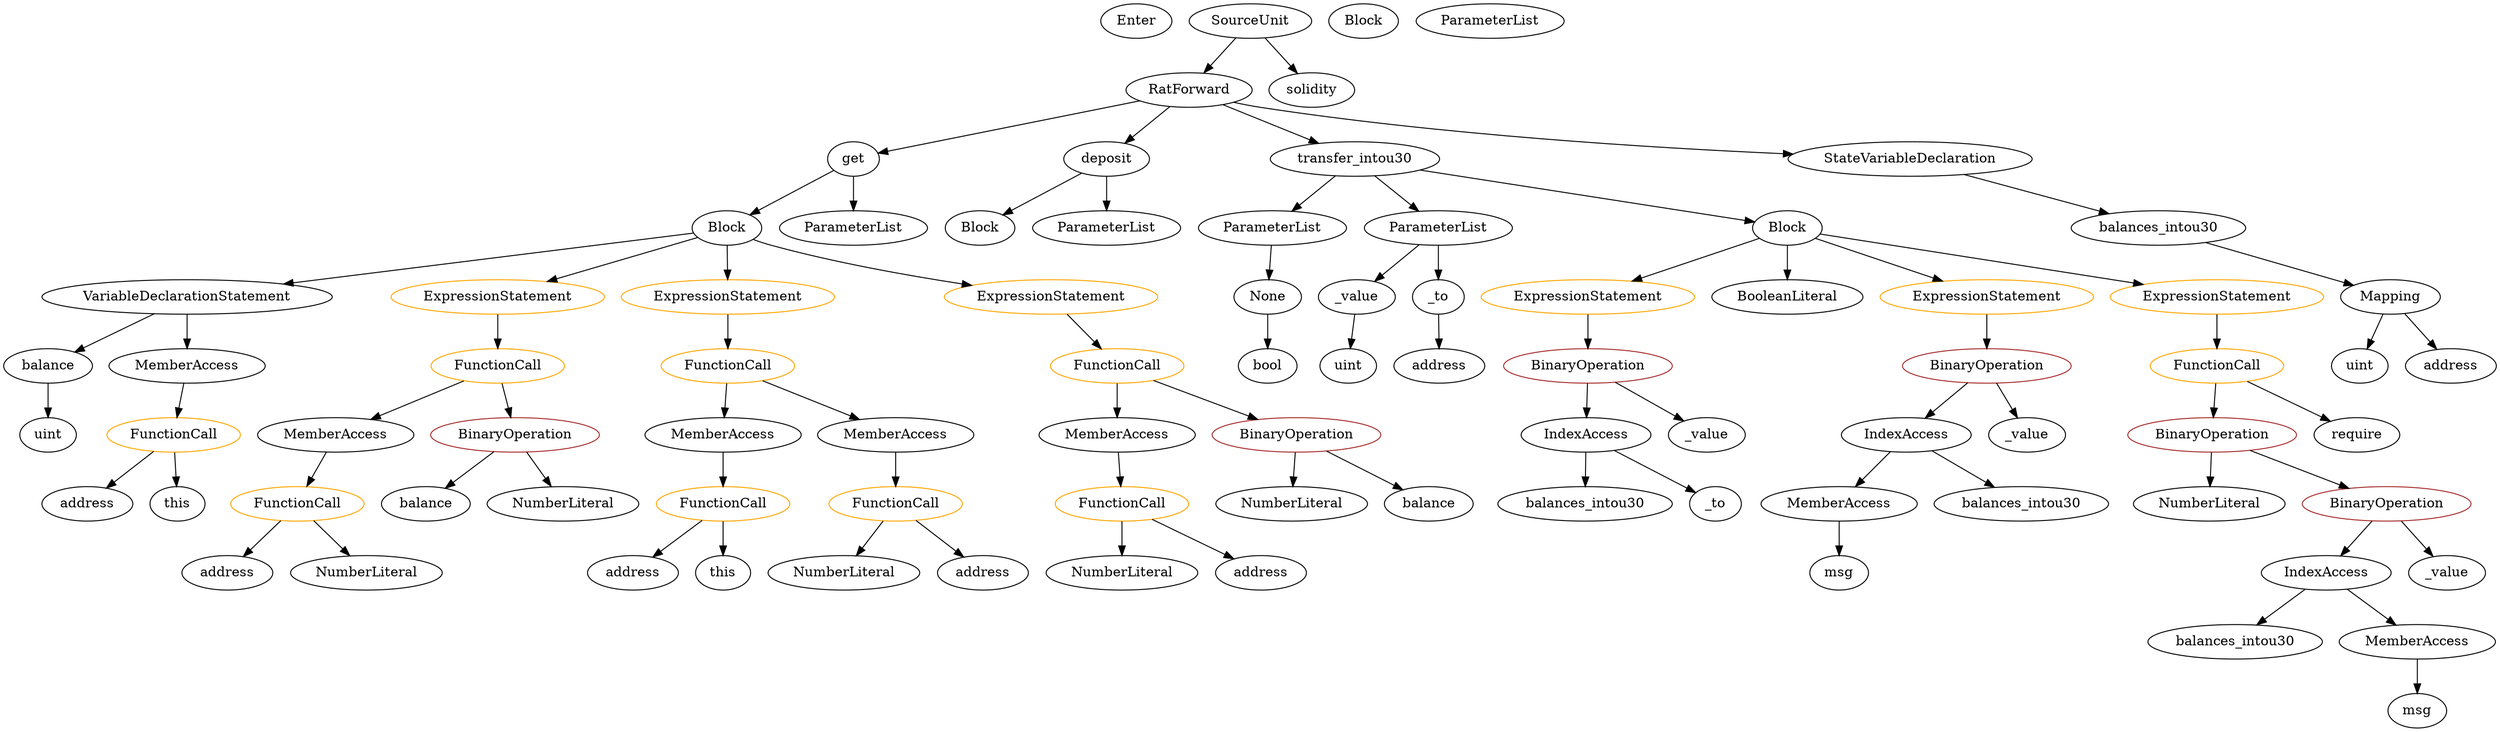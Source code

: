 strict digraph {
	graph [bb="0,0,2186.2,756"];
	node [label="\N"];
	Enter	[height=0.5,
		pos="1008.6,738",
		width=0.83628];
	NumberLiteral_Unnamed_3	[color=black,
		height=0.5,
		label=NumberLiteral,
		pos="987.59,162",
		width=1.765];
	ExpressionStatement_Unnamed_2	[color=orange,
		height=0.5,
		label=ExpressionStatement,
		pos="1398.6,450",
		width=2.458];
	BinaryOperation_Unnamed_3	[color=brown,
		height=0.5,
		label=BinaryOperation,
		pos="1398.6,378",
		width=1.9867];
	ExpressionStatement_Unnamed_2 -> BinaryOperation_Unnamed_3	[pos="e,1398.6,396.1 1398.6,431.7 1398.6,424.41 1398.6,415.73 1398.6,407.54"];
	ElementaryTypeName_bool	[color=black,
		height=0.5,
		label=bool,
		pos="1102.6,378",
		width=0.76697];
	VariableDeclarationStatement_Unnamed	[color=black,
		height=0.5,
		label=VariableDeclarationStatement,
		pos="164.59,450",
		width=3.3174];
	VariableDeclaration_balance	[color=black,
		height=0.5,
		label=balance,
		pos="38.589,378",
		width=1.0719];
	VariableDeclarationStatement_Unnamed -> VariableDeclaration_balance	[pos="e,62.628,392.36 134.41,432.23 115.77,421.88 91.817,408.57 72.522,397.85"];
	MemberAccess_Unnamed_2	[color=black,
		height=0.5,
		label=MemberAccess,
		pos="164.59,378",
		width=1.9174];
	VariableDeclarationStatement_Unnamed -> MemberAccess_Unnamed_2	[pos="e,164.59,396.1 164.59,431.7 164.59,424.41 164.59,415.73 164.59,407.54"];
	ContractDefinition_RatForward	[color=black,
		height=0.5,
		label=RatForward,
		pos="1053.6,666",
		width=1.5432];
	FunctionDefinition_get	[color=black,
		height=0.5,
		label=get,
		pos="759.59,594",
		width=0.75];
	ContractDefinition_RatForward -> FunctionDefinition_get	[pos="e,784.83,601.01 1009.9,654.6 951.77,640.76 850.09,616.55 795.94,603.66"];
	FunctionDefinition_deposit	[color=black,
		height=0.5,
		label=deposit,
		pos="983.59,594",
		width=1.0581];
	ContractDefinition_RatForward -> FunctionDefinition_deposit	[pos="e,999.1,610.51 1037,648.41 1028,639.44 1016.8,628.21 1007,618.37"];
	FunctionDefinition_transfer_intou30	[color=black,
		height=0.5,
		label=transfer_intou30,
		pos="1194.6,594",
		width=1.9729];
	ContractDefinition_RatForward -> FunctionDefinition_transfer_intou30	[pos="e,1163.6,610.38 1083.1,650.33 1103.5,640.22 1130.8,626.65 1153.3,615.49"];
	StateVariableDeclaration_Unnamed	[color=black,
		height=0.5,
		label=StateVariableDeclaration,
		pos="1672.6,594",
		width=2.8184];
	ContractDefinition_RatForward -> StateVariableDeclaration_Unnamed	[pos="e,1575.2,599.45 1094,653.19 1101.8,651.23 1109.9,649.38 1117.6,648 1271.2,620.46 1451.4,606.59 1563.8,600.09"];
	ExpressionStatement_Unnamed_3	[color=orange,
		height=0.5,
		label=ExpressionStatement,
		pos="453.59,450",
		width=2.458];
	FunctionCall_Unnamed_2	[color=orange,
		height=0.5,
		label=FunctionCall,
		pos="453.59,378",
		width=1.6125];
	ExpressionStatement_Unnamed_3 -> FunctionCall_Unnamed_2	[pos="e,453.59,396.1 453.59,431.7 453.59,424.41 453.59,415.73 453.59,407.54"];
	Block_Unnamed_1	[color=black,
		height=0.5,
		label=Block,
		pos="1212.6,738",
		width=0.90558];
	Identifier_msg_1	[color=black,
		height=0.5,
		label=msg,
		pos="1616.6,162",
		width=0.75];
	Identifier_balances_intou30_2	[color=black,
		height=0.5,
		label=balances_intou30,
		pos="1382.6,234",
		width=2.0838];
	ElementaryTypeName_uint_2	[color=black,
		height=0.5,
		label=uint,
		pos="38.589,306",
		width=0.75];
	BinaryOperation_Unnamed_2	[color=brown,
		height=0.5,
		label=BinaryOperation,
		pos="1740.6,378",
		width=1.9867];
	IndexAccess_Unnamed_1	[color=black,
		height=0.5,
		label=IndexAccess,
		pos="1664.6,306",
		width=1.6402];
	BinaryOperation_Unnamed_2 -> IndexAccess_Unnamed_1	[pos="e,1682.5,323.47 1722.6,360.41 1713.1,351.69 1701.3,340.85 1690.9,331.21"];
	Identifier__value_1	[color=black,
		height=0.5,
		label=_value,
		pos="1776.6,306",
		width=0.96103];
	BinaryOperation_Unnamed_2 -> Identifier__value_1	[pos="e,1768,323.62 1749.5,359.7 1753.5,351.87 1758.4,342.44 1762.8,333.73"];
	Mapping_Unnamed	[color=black,
		height=0.5,
		label=Mapping,
		pos="2085.6,450",
		width=1.2105];
	ElementaryTypeName_uint	[color=black,
		height=0.5,
		label=uint,
		pos="2061.6,378",
		width=0.75];
	Mapping_Unnamed -> ElementaryTypeName_uint	[pos="e,2067.3,395.62 2079.7,431.7 2077,424.04 2073.9,414.85 2071,406.3"];
	ElementaryTypeName_address	[color=black,
		height=0.5,
		label=address,
		pos="2146.6,378",
		width=1.0996];
	Mapping_Unnamed -> ElementaryTypeName_address	[pos="e,2132.5,395.15 2099.7,432.76 2107.3,424.11 2116.7,413.27 2125.1,403.6"];
	ElementaryTypeName_address_6	[color=black,
		height=0.5,
		label=address,
		pos="551.59,162",
		width=1.0996];
	BinaryOperation_Unnamed	[color=brown,
		height=0.5,
		label=BinaryOperation,
		pos="1935.6,306",
		width=1.9867];
	NumberLiteral_Unnamed	[color=black,
		height=0.5,
		label=NumberLiteral,
		pos="1935.6,234",
		width=1.765];
	BinaryOperation_Unnamed -> NumberLiteral_Unnamed	[pos="e,1935.6,252.1 1935.6,287.7 1935.6,280.41 1935.6,271.73 1935.6,263.54"];
	BinaryOperation_Unnamed_1	[color=brown,
		height=0.5,
		label=BinaryOperation,
		pos="2088.6,234",
		width=1.9867];
	BinaryOperation_Unnamed -> BinaryOperation_Unnamed_1	[pos="e,2055.1,250.33 1969.2,289.64 1991.4,279.47 2020.8,266.04 2044.8,255.03"];
	FunctionCall_Unnamed_7	[color=orange,
		height=0.5,
		label=FunctionCall,
		pos="792.59,234",
		width=1.6125];
	NumberLiteral_Unnamed_5	[color=black,
		height=0.5,
		label=NumberLiteral,
		pos="745.59,162",
		width=1.765];
	FunctionCall_Unnamed_7 -> NumberLiteral_Unnamed_5	[pos="e,756.86,179.79 781.21,216.05 775.78,207.97 769.17,198.12 763.12,189.11"];
	ElementaryTypeName_address_5	[color=black,
		height=0.5,
		label=address,
		pos="866.59,162",
		width=1.0996];
	FunctionCall_Unnamed_7 -> ElementaryTypeName_address_5	[pos="e,849.94,178.75 810.13,216.41 819.54,207.5 831.31,196.37 841.66,186.58"];
	MemberAccess_Unnamed_3	[color=black,
		height=0.5,
		label=MemberAccess,
		pos="297.59,306",
		width=1.9174];
	FunctionCall_Unnamed_3	[color=orange,
		height=0.5,
		label=FunctionCall,
		pos="261.59,234",
		width=1.6125];
	MemberAccess_Unnamed_3 -> FunctionCall_Unnamed_3	[pos="e,270.39,252.1 288.69,287.7 284.72,279.98 279.96,270.71 275.53,262.11"];
	MemberAccess_Unnamed_1	[color=black,
		height=0.5,
		label=MemberAccess,
		pos="1616.6,234",
		width=1.9174];
	IndexAccess_Unnamed_1 -> MemberAccess_Unnamed_1	[pos="e,1628.1,251.79 1653,288.05 1647.4,279.97 1640.7,270.12 1634.5,261.11"];
	Identifier_balances_intou30_1	[color=black,
		height=0.5,
		label=balances_intou30,
		pos="1778.6,234",
		width=2.0838];
	IndexAccess_Unnamed_1 -> Identifier_balances_intou30_1	[pos="e,1752.2,251.22 1689.9,289.46 1705.4,279.97 1725.4,267.67 1742.5,257.17"];
	VariableDeclaration_balances_intou30	[color=black,
		height=0.5,
		label=balances_intou30,
		pos="1890.6,522",
		width=2.0838];
	VariableDeclaration_balances_intou30 -> Mapping_Unnamed	[pos="e,2053.6,462.48 1931,506.5 1963.7,494.77 2009.5,478.3 2042.8,466.35"];
	IndexAccess_Unnamed	[color=black,
		height=0.5,
		label=IndexAccess,
		pos="2032.6,162",
		width=1.6402];
	Identifier_balances_intou30	[color=black,
		height=0.5,
		label=balances_intou30,
		pos="1951.6,90",
		width=2.0838];
	IndexAccess_Unnamed -> Identifier_balances_intou30	[pos="e,1970.8,107.63 2013.8,144.76 2003.6,135.97 1990.8,124.93 1979.5,115.14"];
	MemberAccess_Unnamed	[color=black,
		height=0.5,
		label=MemberAccess,
		pos="2113.6,90",
		width=1.9174];
	IndexAccess_Unnamed -> MemberAccess_Unnamed	[pos="e,2094.3,107.63 2051.4,144.76 2061.6,135.97 2074.3,124.93 2085.7,115.14"];
	NumberLiteral_Unnamed_4	[color=black,
		height=0.5,
		label=NumberLiteral,
		pos="1129.6,234",
		width=1.765];
	Identifier_balance	[color=black,
		height=0.5,
		label=balance,
		pos="376.59,234",
		width=1.0719];
	BooleanLiteral_Unnamed	[color=black,
		height=0.5,
		label=BooleanLiteral,
		pos="1569.6,450",
		width=1.7788];
	ElementaryTypeName_uint_1	[color=black,
		height=0.5,
		label=uint,
		pos="1182.6,378",
		width=0.75];
	ExpressionStatement_Unnamed_5	[color=orange,
		height=0.5,
		label=ExpressionStatement,
		pos="648.59,450",
		width=2.458];
	FunctionCall_Unnamed_6	[color=orange,
		height=0.5,
		label=FunctionCall,
		pos="648.59,378",
		width=1.6125];
	ExpressionStatement_Unnamed_5 -> FunctionCall_Unnamed_6	[pos="e,648.59,396.1 648.59,431.7 648.59,424.41 648.59,415.73 648.59,407.54"];
	Identifier_require	[color=black,
		height=0.5,
		label=require,
		pos="2061.6,306",
		width=1.0026];
	ElementaryTypeName_address_3	[color=black,
		height=0.5,
		label=address,
		pos="200.59,162",
		width=1.0996];
	SourceUnit_Unnamed	[color=black,
		height=0.5,
		label=SourceUnit,
		pos="1109.6,738",
		width=1.46];
	SourceUnit_Unnamed -> ContractDefinition_RatForward	[pos="e,1066.8,683.47 1096.3,720.41 1089.6,712.04 1081.4,701.71 1073.9,692.37"];
	PragmaDirective_solidity	[color=black,
		height=0.5,
		label=solidity,
		pos="1164.6,666",
		width=1.0442];
	SourceUnit_Unnamed -> PragmaDirective_solidity	[pos="e,1152,682.99 1122.6,720.41 1129.3,711.92 1137.6,701.41 1145,691.96"];
	MemberAccess_Unnamed_4	[color=black,
		height=0.5,
		label=MemberAccess,
		pos="978.59,306",
		width=1.9174];
	FunctionCall_Unnamed_5	[color=orange,
		height=0.5,
		label=FunctionCall,
		pos="987.59,234",
		width=1.6125];
	MemberAccess_Unnamed_4 -> FunctionCall_Unnamed_5	[pos="e,985.39,252.1 980.81,287.7 981.76,280.32 982.89,271.52 983.96,263.25"];
	BinaryOperation_Unnamed_5	[color=brown,
		height=0.5,
		label=BinaryOperation,
		pos="1137.6,306",
		width=1.9867];
	BinaryOperation_Unnamed_5 -> NumberLiteral_Unnamed_4	[pos="e,1131.5,252.1 1135.6,287.7 1134.8,280.41 1133.8,271.73 1132.9,263.54"];
	Identifier_balance_1	[color=black,
		height=0.5,
		label=balance,
		pos="1249.6,234",
		width=1.0719];
	BinaryOperation_Unnamed_5 -> Identifier_balance_1	[pos="e,1227.2,249.02 1163.6,288.76 1179.7,278.7 1200.5,265.71 1217.6,255.01"];
	ParameterList_Unnamed_3	[color=black,
		height=0.5,
		label=ParameterList,
		pos="1124.6,522",
		width=1.7095];
	Parameter_None	[color=black,
		height=0.5,
		label=None,
		pos="1102.6,450",
		width=0.85014];
	ParameterList_Unnamed_3 -> Parameter_None	[pos="e,1108,468.1 1119.2,503.7 1116.8,496.24 1114,487.32 1111.4,478.97"];
	Block_Unnamed_3	[color=black,
		height=0.5,
		label=Block,
		pos="647.59,522",
		width=0.90558];
	Block_Unnamed_3 -> VariableDeclarationStatement_Unnamed	[pos="e,248.26,463.13 616.27,516.46 545.23,506.17 369.51,480.7 259.37,464.74"];
	Block_Unnamed_3 -> ExpressionStatement_Unnamed_3	[pos="e,495.82,466.24 621.02,511.41 591.65,500.81 543.58,483.47 506.46,470.08"];
	Block_Unnamed_3 -> ExpressionStatement_Unnamed_5	[pos="e,648.34,468.1 647.84,503.7 647.94,496.41 648.06,487.73 648.18,479.54"];
	ExpressionStatement_Unnamed_4	[color=orange,
		height=0.5,
		label=ExpressionStatement,
		pos="910.59,450",
		width=2.458];
	Block_Unnamed_3 -> ExpressionStatement_Unnamed_4	[pos="e,848.14,463.14 672.5,509.93 677.76,507.81 683.31,505.71 688.59,504 737.3,488.2 793.42,474.84 837.04,465.49"];
	Identifier_this_1	[color=black,
		height=0.5,
		label=this,
		pos="636.59,162",
		width=0.75];
	FunctionCall_Unnamed_8	[color=orange,
		height=0.5,
		label=FunctionCall,
		pos="636.59,234",
		width=1.6125];
	FunctionCall_Unnamed_8 -> ElementaryTypeName_address_6	[pos="e,570.03,178.19 616.87,216.76 605.51,207.4 591.06,195.5 578.64,185.28"];
	FunctionCall_Unnamed_8 -> Identifier_this_1	[pos="e,636.59,180.1 636.59,215.7 636.59,208.41 636.59,199.73 636.59,191.54"];
	FunctionCall_Unnamed_2 -> MemberAccess_Unnamed_3	[pos="e,331.38,322.16 421.64,362.67 398.63,352.34 367.29,338.28 341.87,326.87"];
	BinaryOperation_Unnamed_4	[color=brown,
		height=0.5,
		label=BinaryOperation,
		pos="456.59,306",
		width=1.9867];
	FunctionCall_Unnamed_2 -> BinaryOperation_Unnamed_4	[pos="e,455.86,324.1 454.33,359.7 454.64,352.41 455.02,343.73 455.37,335.54"];
	MemberAccess_Unnamed_1 -> Identifier_msg_1	[pos="e,1616.6,180.1 1616.6,215.7 1616.6,208.41 1616.6,199.73 1616.6,191.54"];
	Parameter__value	[color=black,
		height=0.5,
		label=_value,
		pos="1185.6,450",
		width=0.96103];
	Parameter__value -> ElementaryTypeName_uint_1	[pos="e,1183.3,396.1 1184.8,431.7 1184.5,424.41 1184.2,415.73 1183.8,407.54"];
	Identifier_msg	[color=black,
		height=0.5,
		label=msg,
		pos="2113.6,18",
		width=0.75];
	IndexAccess_Unnamed_2	[color=black,
		height=0.5,
		label=IndexAccess,
		pos="1390.6,306",
		width=1.6402];
	IndexAccess_Unnamed_2 -> Identifier_balances_intou30_2	[pos="e,1384.5,252.1 1388.6,287.7 1387.8,280.41 1386.8,271.73 1385.9,263.54"];
	Identifier__to	[color=black,
		height=0.5,
		label=_to,
		pos="1502.6,234",
		width=0.75];
	IndexAccess_Unnamed_2 -> Identifier__to	[pos="e,1483.5,246.96 1415.7,289.29 1432.9,278.53 1455.8,264.22 1473.8,252.99"];
	Block_Unnamed	[color=black,
		height=0.5,
		label=Block,
		pos="871.59,522",
		width=0.90558];
	FunctionDefinition_get -> Block_Unnamed_3	[pos="e,668.49,536.06 740.34,580.97 723.21,570.27 697.89,554.44 678.02,542.02"];
	ParameterList_Unnamed_4	[color=black,
		height=0.5,
		label=ParameterList,
		pos="759.59,522",
		width=1.7095];
	FunctionDefinition_get -> ParameterList_Unnamed_4	[pos="e,759.59,540.1 759.59,575.7 759.59,568.41 759.59,559.73 759.59,551.54"];
	Parameter__to	[color=black,
		height=0.5,
		label=_to,
		pos="1265.6,450",
		width=0.75];
	ElementaryTypeName_address_1	[color=black,
		height=0.5,
		label=address,
		pos="1267.6,378",
		width=1.0996];
	Parameter__to -> ElementaryTypeName_address_1	[pos="e,1267.1,396.1 1266.1,431.7 1266.3,424.41 1266.5,415.73 1266.8,407.54"];
	ExpressionStatement_Unnamed_1	[color=orange,
		height=0.5,
		label=ExpressionStatement,
		pos="1740.6,450",
		width=2.458];
	ExpressionStatement_Unnamed_1 -> BinaryOperation_Unnamed_2	[pos="e,1740.6,396.1 1740.6,431.7 1740.6,424.41 1740.6,415.73 1740.6,407.54"];
	FunctionCall_Unnamed	[color=orange,
		height=0.5,
		label=FunctionCall,
		pos="1935.6,378",
		width=1.6125];
	FunctionCall_Unnamed -> BinaryOperation_Unnamed	[pos="e,1935.6,324.1 1935.6,359.7 1935.6,352.41 1935.6,343.73 1935.6,335.54"];
	FunctionCall_Unnamed -> Identifier_require	[pos="e,2038.1,320.04 1962.9,361.81 1982.1,351.15 2007.9,336.83 2028.3,325.5"];
	ElementaryTypeName_address_2	[color=black,
		height=0.5,
		label=address,
		pos="67.589,234",
		width=1.0996];
	FunctionCall_Unnamed_5 -> NumberLiteral_Unnamed_3	[pos="e,987.59,180.1 987.59,215.7 987.59,208.41 987.59,199.73 987.59,191.54"];
	ElementaryTypeName_address_4	[color=black,
		height=0.5,
		label=address,
		pos="1108.6,162",
		width=1.0996];
	FunctionCall_Unnamed_5 -> ElementaryTypeName_address_4	[pos="e,1085,176.67 1014.1,217.64 1032.1,207.27 1055.9,193.5 1075.1,182.37"];
	Identifier__value_2	[color=black,
		height=0.5,
		label=_value,
		pos="1502.6,306",
		width=0.96103];
	FunctionDefinition_deposit -> Block_Unnamed	[pos="e,892.43,536.03 961.19,579 944.2,568.38 920.66,553.67 901.97,541.99"];
	ParameterList_Unnamed	[color=black,
		height=0.5,
		label=ParameterList,
		pos="983.59,522",
		width=1.7095];
	FunctionDefinition_deposit -> ParameterList_Unnamed	[pos="e,983.59,540.1 983.59,575.7 983.59,568.41 983.59,559.73 983.59,551.54"];
	NumberLiteral_Unnamed_1	[color=black,
		height=0.5,
		label=NumberLiteral,
		pos="321.59,162",
		width=1.765];
	Identifier__value	[color=black,
		height=0.5,
		label=_value,
		pos="2144.6,162",
		width=0.96103];
	ParameterList_Unnamed_2	[color=black,
		height=0.5,
		label=ParameterList,
		pos="1265.6,522",
		width=1.7095];
	ParameterList_Unnamed_2 -> Parameter__value	[pos="e,1202.8,466.04 1246.6,504.41 1236,495.13 1222.7,483.44 1211.1,473.36"];
	ParameterList_Unnamed_2 -> Parameter__to	[pos="e,1265.6,468.1 1265.6,503.7 1265.6,496.41 1265.6,487.73 1265.6,479.54"];
	MemberAccess_Unnamed_6	[color=black,
		height=0.5,
		label=MemberAccess,
		pos="636.59,306",
		width=1.9174];
	FunctionCall_Unnamed_6 -> MemberAccess_Unnamed_6	[pos="e,639.52,324.1 645.62,359.7 644.36,352.32 642.85,343.52 641.43,335.25"];
	MemberAccess_Unnamed_5	[color=black,
		height=0.5,
		label=MemberAccess,
		pos="792.59,306",
		width=1.9174];
	FunctionCall_Unnamed_6 -> MemberAccess_Unnamed_5	[pos="e,760.95,322.38 678.78,362.33 699.66,352.17 727.72,338.53 750.76,327.33"];
	Block_Unnamed_2	[color=black,
		height=0.5,
		label=Block,
		pos="1569.6,522",
		width=0.90558];
	Block_Unnamed_2 -> ExpressionStatement_Unnamed_2	[pos="e,1436.7,466.62 1544,510.52 1518.5,500.07 1478.6,483.76 1447.1,470.85"];
	Block_Unnamed_2 -> BooleanLiteral_Unnamed	[pos="e,1569.6,468.1 1569.6,503.7 1569.6,496.41 1569.6,487.73 1569.6,479.54"];
	Block_Unnamed_2 -> ExpressionStatement_Unnamed_1	[pos="e,1702.4,466.62 1595.2,510.52 1620.7,500.07 1660.6,483.76 1692.1,470.85"];
	ExpressionStatement_Unnamed	[color=orange,
		height=0.5,
		label=ExpressionStatement,
		pos="1935.6,450",
		width=2.458];
	Block_Unnamed_2 -> ExpressionStatement_Unnamed	[pos="e,1872.8,463.01 1600.2,515.15 1657.3,504.23 1781.6,480.46 1861.8,465.12"];
	FunctionCall_Unnamed_3 -> ElementaryTypeName_address_3	[pos="e,214.52,178.99 247.13,216.41 239.58,207.74 230.19,196.97 221.83,187.38"];
	FunctionCall_Unnamed_3 -> NumberLiteral_Unnamed_1	[pos="e,307.06,179.96 275.81,216.41 282.95,208.08 291.76,197.8 299.74,188.49"];
	FunctionCall_Unnamed_4	[color=orange,
		height=0.5,
		label=FunctionCall,
		pos="978.59,378",
		width=1.6125];
	FunctionCall_Unnamed_4 -> MemberAccess_Unnamed_4	[pos="e,978.59,324.1 978.59,359.7 978.59,352.41 978.59,343.73 978.59,335.54"];
	FunctionCall_Unnamed_4 -> BinaryOperation_Unnamed_5	[pos="e,1103.1,322.16 1011.1,362.67 1034.7,352.29 1066.8,338.15 1092.8,326.72"];
	BinaryOperation_Unnamed_4 -> Identifier_balance	[pos="e,394.04,250.27 437.63,288.41 427.1,279.2 413.85,267.6 402.39,257.57"];
	NumberLiteral_Unnamed_2	[color=black,
		height=0.5,
		label=NumberLiteral,
		pos="496.59,234",
		width=1.765];
	BinaryOperation_Unnamed_4 -> NumberLiteral_Unnamed_2	[pos="e,486.82,252.1 466.48,287.7 470.93,279.9 476.3,270.51 481.26,261.83"];
	ExpressionStatement_Unnamed -> FunctionCall_Unnamed	[pos="e,1935.6,396.1 1935.6,431.7 1935.6,424.41 1935.6,415.73 1935.6,407.54"];
	FunctionCall_Unnamed_1	[color=orange,
		height=0.5,
		label=FunctionCall,
		pos="152.59,306",
		width=1.6125];
	FunctionCall_Unnamed_1 -> ElementaryTypeName_address_2	[pos="e,86.033,250.19 132.87,288.76 121.51,279.4 107.06,267.5 94.64,257.28"];
	Identifier_this	[color=black,
		height=0.5,
		label=this,
		pos="152.59,234",
		width=0.75];
	FunctionCall_Unnamed_1 -> Identifier_this	[pos="e,152.59,252.1 152.59,287.7 152.59,280.41 152.59,271.73 152.59,263.54"];
	VariableDeclaration_balance -> ElementaryTypeName_uint_2	[pos="e,38.589,324.1 38.589,359.7 38.589,352.41 38.589,343.73 38.589,335.54"];
	ExpressionStatement_Unnamed_4 -> FunctionCall_Unnamed_4	[pos="e,962.75,395.31 927.05,432.05 935.36,423.5 945.58,412.97 954.73,403.56"];
	Parameter_None -> ElementaryTypeName_bool	[pos="e,1102.6,396.1 1102.6,431.7 1102.6,424.41 1102.6,415.73 1102.6,407.54"];
	MemberAccess_Unnamed_2 -> FunctionCall_Unnamed_1	[pos="e,155.52,324.1 161.62,359.7 160.36,352.32 158.85,343.52 157.43,335.25"];
	MemberAccess_Unnamed -> Identifier_msg	[pos="e,2113.6,36.104 2113.6,71.697 2113.6,64.407 2113.6,55.726 2113.6,47.536"];
	MemberAccess_Unnamed_6 -> FunctionCall_Unnamed_8	[pos="e,636.59,252.1 636.59,287.7 636.59,280.41 636.59,271.73 636.59,263.54"];
	BinaryOperation_Unnamed_3 -> IndexAccess_Unnamed_2	[pos="e,1392.5,324.1 1396.6,359.7 1395.8,352.41 1394.8,343.73 1393.9,335.54"];
	BinaryOperation_Unnamed_3 -> Identifier__value_2	[pos="e,1482.1,320.79 1422.7,360.76 1437.6,350.73 1456.9,337.78 1472.7,327.1"];
	MemberAccess_Unnamed_5 -> FunctionCall_Unnamed_7	[pos="e,792.59,252.1 792.59,287.7 792.59,280.41 792.59,271.73 792.59,263.54"];
	FunctionDefinition_transfer_intou30 -> ParameterList_Unnamed_3	[pos="e,1141.4,539.79 1177.6,576.05 1169.1,567.54 1158.7,557.07 1149.3,547.68"];
	FunctionDefinition_transfer_intou30 -> ParameterList_Unnamed_2	[pos="e,1248.6,539.79 1211.8,576.05 1220.4,567.54 1231,557.07 1240.6,547.68"];
	FunctionDefinition_transfer_intou30 -> Block_Unnamed_2	[pos="e,1538.9,528.74 1250.3,582.6 1326.1,568.45 1460,543.45 1527.8,530.8"];
	StateVariableDeclaration_Unnamed -> VariableDeclaration_balances_intou30	[pos="e,1846.8,537.05 1720.2,577.72 1754.3,566.75 1800.5,551.94 1836.1,540.49"];
	BinaryOperation_Unnamed_1 -> IndexAccess_Unnamed	[pos="e,2046,179.79 2075,216.05 2068.4,207.8 2060.4,197.7 2053,188.54"];
	BinaryOperation_Unnamed_1 -> Identifier__value	[pos="e,2131.9,178.83 2102.1,216.05 2108.9,207.56 2117.3,197.11 2124.8,187.73"];
	ParameterList_Unnamed_1	[color=black,
		height=0.5,
		label=ParameterList,
		pos="1324.6,738",
		width=1.7095];
}
